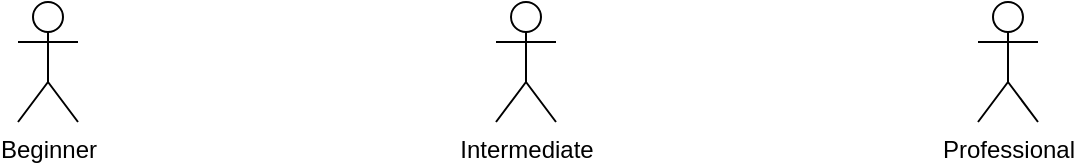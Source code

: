 <mxfile version="13.8.0" type="github"><diagram id="VJPvlXThsXL5bL5BLkOt" name="Page-1"><mxGraphModel dx="825" dy="453" grid="1" gridSize="10" guides="1" tooltips="1" connect="1" arrows="1" fold="1" page="1" pageScale="1" pageWidth="827" pageHeight="1169" math="0" shadow="0"><root><mxCell id="0"/><mxCell id="1" parent="0"/><mxCell id="yHLwCRsomZXUTcCq3QII-1" value="Beginner" style="shape=umlActor;verticalLabelPosition=bottom;verticalAlign=top;html=1;outlineConnect=0;" vertex="1" parent="1"><mxGeometry x="160" y="150" width="30" height="60" as="geometry"/></mxCell><mxCell id="yHLwCRsomZXUTcCq3QII-6" value="&lt;div&gt;Intermediate&lt;/div&gt;" style="shape=umlActor;verticalLabelPosition=bottom;verticalAlign=top;html=1;outlineConnect=0;" vertex="1" parent="1"><mxGeometry x="399" y="150" width="30" height="60" as="geometry"/></mxCell><mxCell id="yHLwCRsomZXUTcCq3QII-9" value="Professional" style="shape=umlActor;verticalLabelPosition=bottom;verticalAlign=top;html=1;outlineConnect=0;" vertex="1" parent="1"><mxGeometry x="640" y="150" width="30" height="60" as="geometry"/></mxCell></root></mxGraphModel></diagram></mxfile>